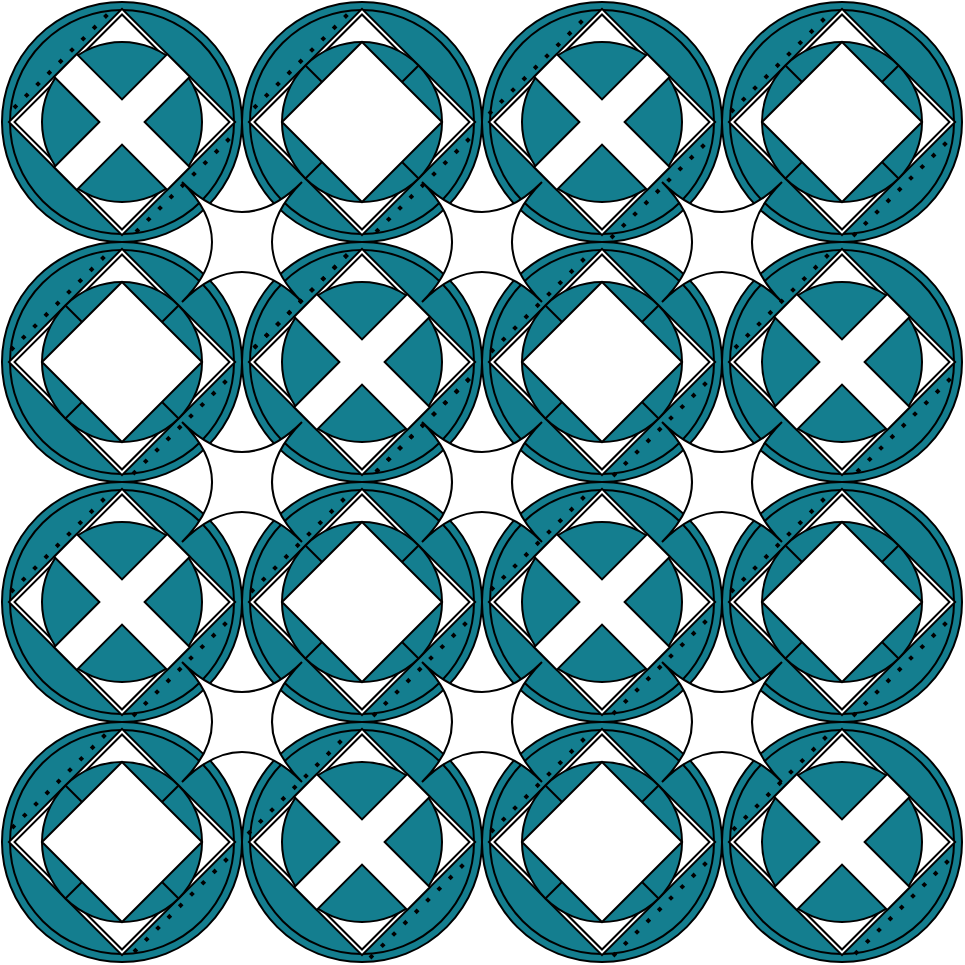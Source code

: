 <mxfile>
    <diagram id="x4PeXDMpPe7UOGJeChwj" name="Page-1">
        <mxGraphModel dx="650" dy="478" grid="1" gridSize="10" guides="1" tooltips="1" connect="1" arrows="1" fold="1" page="1" pageScale="1" pageWidth="827" pageHeight="1169" math="0" shadow="0">
            <root>
                <mxCell id="0"/>
                <mxCell id="1" parent="0"/>
                <mxCell id="17" value="" style="ellipse;shape=doubleEllipse;whiteSpace=wrap;html=1;aspect=fixed;fillColor=#147E8F;" vertex="1" parent="1">
                    <mxGeometry x="80" y="680" width="120" height="120" as="geometry"/>
                </mxCell>
                <mxCell id="18" value="" style="shape=ext;double=1;whiteSpace=wrap;html=1;aspect=fixed;rotation=-45;" vertex="1" parent="1">
                    <mxGeometry x="100" y="700" width="80" height="80" as="geometry"/>
                </mxCell>
                <mxCell id="20" value="" style="ellipse;shape=doubleEllipse;whiteSpace=wrap;html=1;aspect=fixed;fillColor=#147E8F;" vertex="1" parent="1">
                    <mxGeometry x="200" y="680" width="120" height="120" as="geometry"/>
                </mxCell>
                <mxCell id="21" value="" style="shape=ext;double=1;whiteSpace=wrap;html=1;aspect=fixed;rotation=-45;" vertex="1" parent="1">
                    <mxGeometry x="220" y="700" width="80" height="80" as="geometry"/>
                </mxCell>
                <mxCell id="22" value="" style="ellipse;shape=doubleEllipse;whiteSpace=wrap;html=1;aspect=fixed;fillColor=#147E8F;" vertex="1" parent="1">
                    <mxGeometry x="320" y="680" width="120" height="120" as="geometry"/>
                </mxCell>
                <mxCell id="23" value="" style="shape=ext;double=1;whiteSpace=wrap;html=1;aspect=fixed;rotation=-45;" vertex="1" parent="1">
                    <mxGeometry x="340" y="700" width="80" height="80" as="geometry"/>
                </mxCell>
                <mxCell id="24" value="" style="ellipse;shape=doubleEllipse;whiteSpace=wrap;html=1;aspect=fixed;fillColor=#147E8F;" vertex="1" parent="1">
                    <mxGeometry x="440" y="680" width="120" height="120" as="geometry"/>
                </mxCell>
                <mxCell id="25" value="" style="shape=ext;double=1;whiteSpace=wrap;html=1;aspect=fixed;rotation=-45;" vertex="1" parent="1">
                    <mxGeometry x="460" y="700" width="80" height="80" as="geometry"/>
                </mxCell>
                <mxCell id="26" value="" style="ellipse;shape=doubleEllipse;whiteSpace=wrap;html=1;aspect=fixed;fillColor=#147E8F;" vertex="1" parent="1">
                    <mxGeometry x="80" y="800" width="120" height="120" as="geometry"/>
                </mxCell>
                <mxCell id="27" value="" style="shape=ext;double=1;whiteSpace=wrap;html=1;aspect=fixed;rotation=-45;" vertex="1" parent="1">
                    <mxGeometry x="100" y="820" width="80" height="80" as="geometry"/>
                </mxCell>
                <mxCell id="28" value="" style="ellipse;shape=doubleEllipse;whiteSpace=wrap;html=1;aspect=fixed;fillColor=#147E8F;" vertex="1" parent="1">
                    <mxGeometry x="200" y="800" width="120" height="120" as="geometry"/>
                </mxCell>
                <mxCell id="29" value="" style="shape=ext;double=1;whiteSpace=wrap;html=1;aspect=fixed;rotation=-45;" vertex="1" parent="1">
                    <mxGeometry x="220" y="820" width="80" height="80" as="geometry"/>
                </mxCell>
                <mxCell id="30" value="" style="ellipse;shape=doubleEllipse;whiteSpace=wrap;html=1;aspect=fixed;fillColor=#147E8F;" vertex="1" parent="1">
                    <mxGeometry x="320" y="800" width="120" height="120" as="geometry"/>
                </mxCell>
                <mxCell id="31" value="" style="shape=ext;double=1;whiteSpace=wrap;html=1;aspect=fixed;rotation=-45;" vertex="1" parent="1">
                    <mxGeometry x="340" y="820" width="80" height="80" as="geometry"/>
                </mxCell>
                <mxCell id="32" value="" style="ellipse;shape=doubleEllipse;whiteSpace=wrap;html=1;aspect=fixed;fillColor=#147E8F;" vertex="1" parent="1">
                    <mxGeometry x="440" y="800" width="120" height="120" as="geometry"/>
                </mxCell>
                <mxCell id="33" value="" style="shape=ext;double=1;whiteSpace=wrap;html=1;aspect=fixed;rotation=-45;" vertex="1" parent="1">
                    <mxGeometry x="460" y="820" width="80" height="80" as="geometry"/>
                </mxCell>
                <mxCell id="34" value="" style="ellipse;shape=doubleEllipse;whiteSpace=wrap;html=1;aspect=fixed;fillColor=#147E8F;" vertex="1" parent="1">
                    <mxGeometry x="80" y="920" width="120" height="120" as="geometry"/>
                </mxCell>
                <mxCell id="35" value="" style="shape=ext;double=1;whiteSpace=wrap;html=1;aspect=fixed;rotation=-45;" vertex="1" parent="1">
                    <mxGeometry x="100" y="940" width="80" height="80" as="geometry"/>
                </mxCell>
                <mxCell id="36" value="" style="ellipse;shape=doubleEllipse;whiteSpace=wrap;html=1;aspect=fixed;fillColor=#147E8F;" vertex="1" parent="1">
                    <mxGeometry x="200" y="920" width="120" height="120" as="geometry"/>
                </mxCell>
                <mxCell id="37" value="" style="shape=ext;double=1;whiteSpace=wrap;html=1;aspect=fixed;rotation=-45;" vertex="1" parent="1">
                    <mxGeometry x="220" y="940" width="80" height="80" as="geometry"/>
                </mxCell>
                <mxCell id="38" value="" style="ellipse;shape=doubleEllipse;whiteSpace=wrap;html=1;aspect=fixed;fillColor=#147E8F;" vertex="1" parent="1">
                    <mxGeometry x="320" y="920" width="120" height="120" as="geometry"/>
                </mxCell>
                <mxCell id="39" value="" style="shape=ext;double=1;whiteSpace=wrap;html=1;aspect=fixed;rotation=-45;" vertex="1" parent="1">
                    <mxGeometry x="340" y="940" width="80" height="80" as="geometry"/>
                </mxCell>
                <mxCell id="40" value="" style="ellipse;shape=doubleEllipse;whiteSpace=wrap;html=1;aspect=fixed;fillColor=#147E8F;" vertex="1" parent="1">
                    <mxGeometry x="440" y="920" width="120" height="120" as="geometry"/>
                </mxCell>
                <mxCell id="41" value="" style="shape=ext;double=1;whiteSpace=wrap;html=1;aspect=fixed;rotation=-45;" vertex="1" parent="1">
                    <mxGeometry x="460" y="940" width="80" height="80" as="geometry"/>
                </mxCell>
                <mxCell id="42" value="" style="ellipse;shape=doubleEllipse;whiteSpace=wrap;html=1;aspect=fixed;fillColor=#147E8F;" vertex="1" parent="1">
                    <mxGeometry x="80" y="1040" width="120" height="120" as="geometry"/>
                </mxCell>
                <mxCell id="43" value="" style="shape=ext;double=1;whiteSpace=wrap;html=1;aspect=fixed;rotation=-45;" vertex="1" parent="1">
                    <mxGeometry x="100" y="1060" width="80" height="80" as="geometry"/>
                </mxCell>
                <mxCell id="44" value="" style="ellipse;shape=doubleEllipse;whiteSpace=wrap;html=1;aspect=fixed;fillColor=#147E8F;" vertex="1" parent="1">
                    <mxGeometry x="200" y="1040" width="120" height="120" as="geometry"/>
                </mxCell>
                <mxCell id="45" value="" style="shape=ext;double=1;whiteSpace=wrap;html=1;aspect=fixed;rotation=-45;" vertex="1" parent="1">
                    <mxGeometry x="220" y="1060" width="80" height="80" as="geometry"/>
                </mxCell>
                <mxCell id="46" value="" style="ellipse;shape=doubleEllipse;whiteSpace=wrap;html=1;aspect=fixed;fillColor=#147E8F;" vertex="1" parent="1">
                    <mxGeometry x="320" y="1040" width="120" height="120" as="geometry"/>
                </mxCell>
                <mxCell id="47" value="" style="shape=ext;double=1;whiteSpace=wrap;html=1;aspect=fixed;rotation=-45;" vertex="1" parent="1">
                    <mxGeometry x="340" y="1060" width="80" height="80" as="geometry"/>
                </mxCell>
                <mxCell id="48" value="" style="ellipse;shape=doubleEllipse;whiteSpace=wrap;html=1;aspect=fixed;fillColor=#147E8F;" vertex="1" parent="1">
                    <mxGeometry x="440" y="1040" width="120" height="120" as="geometry"/>
                </mxCell>
                <mxCell id="49" value="" style="shape=ext;double=1;whiteSpace=wrap;html=1;aspect=fixed;rotation=-45;" vertex="1" parent="1">
                    <mxGeometry x="460" y="1060" width="80" height="80" as="geometry"/>
                </mxCell>
                <mxCell id="50" value="" style="shape=switch;whiteSpace=wrap;html=1;fillColor=#FFFFFF;" vertex="1" parent="1">
                    <mxGeometry x="170" y="770" width="60" height="60" as="geometry"/>
                </mxCell>
                <mxCell id="51" value="" style="shape=switch;whiteSpace=wrap;html=1;fillColor=#FFFFFF;" vertex="1" parent="1">
                    <mxGeometry x="290" y="770" width="60" height="60" as="geometry"/>
                </mxCell>
                <mxCell id="52" value="" style="shape=switch;whiteSpace=wrap;html=1;fillColor=#FFFFFF;" vertex="1" parent="1">
                    <mxGeometry x="410" y="770" width="60" height="60" as="geometry"/>
                </mxCell>
                <mxCell id="53" value="" style="shape=switch;whiteSpace=wrap;html=1;fillColor=#FFFFFF;" vertex="1" parent="1">
                    <mxGeometry x="170" y="890" width="60" height="60" as="geometry"/>
                </mxCell>
                <mxCell id="54" value="" style="shape=switch;whiteSpace=wrap;html=1;fillColor=#FFFFFF;" vertex="1" parent="1">
                    <mxGeometry x="290" y="890" width="60" height="60" as="geometry"/>
                </mxCell>
                <mxCell id="55" value="" style="shape=switch;whiteSpace=wrap;html=1;fillColor=#FFFFFF;" vertex="1" parent="1">
                    <mxGeometry x="410" y="890" width="60" height="60" as="geometry"/>
                </mxCell>
                <mxCell id="56" value="" style="shape=switch;whiteSpace=wrap;html=1;fillColor=#FFFFFF;" vertex="1" parent="1">
                    <mxGeometry x="170" y="1010" width="60" height="60" as="geometry"/>
                </mxCell>
                <mxCell id="57" value="" style="shape=switch;whiteSpace=wrap;html=1;fillColor=#FFFFFF;" vertex="1" parent="1">
                    <mxGeometry x="290" y="1010" width="60" height="60" as="geometry"/>
                </mxCell>
                <mxCell id="58" value="" style="shape=switch;whiteSpace=wrap;html=1;fillColor=#FFFFFF;" vertex="1" parent="1">
                    <mxGeometry x="410" y="1010" width="60" height="60" as="geometry"/>
                </mxCell>
                <mxCell id="59" value="" style="shape=sumEllipse;perimeter=ellipsePerimeter;whiteSpace=wrap;html=1;backgroundOutline=1;fillColor=#147E8F;" vertex="1" parent="1">
                    <mxGeometry x="100" y="700" width="80" height="80" as="geometry"/>
                </mxCell>
                <mxCell id="60" value="" style="shape=sumEllipse;perimeter=ellipsePerimeter;whiteSpace=wrap;html=1;backgroundOutline=1;fillColor=#147E8F;" vertex="1" parent="1">
                    <mxGeometry x="220" y="700" width="80" height="80" as="geometry"/>
                </mxCell>
                <mxCell id="61" value="" style="shape=sumEllipse;perimeter=ellipsePerimeter;whiteSpace=wrap;html=1;backgroundOutline=1;fillColor=#147E8F;" vertex="1" parent="1">
                    <mxGeometry x="340" y="700" width="80" height="80" as="geometry"/>
                </mxCell>
                <mxCell id="62" value="" style="shape=sumEllipse;perimeter=ellipsePerimeter;whiteSpace=wrap;html=1;backgroundOutline=1;fillColor=#147E8F;" vertex="1" parent="1">
                    <mxGeometry x="460" y="700" width="80" height="80" as="geometry"/>
                </mxCell>
                <mxCell id="63" value="" style="shape=sumEllipse;perimeter=ellipsePerimeter;whiteSpace=wrap;html=1;backgroundOutline=1;fillColor=#147E8F;" vertex="1" parent="1">
                    <mxGeometry x="100" y="820" width="80" height="80" as="geometry"/>
                </mxCell>
                <mxCell id="64" value="" style="shape=sumEllipse;perimeter=ellipsePerimeter;whiteSpace=wrap;html=1;backgroundOutline=1;fillColor=#147E8F;" vertex="1" parent="1">
                    <mxGeometry x="220" y="820" width="80" height="80" as="geometry"/>
                </mxCell>
                <mxCell id="65" value="" style="shape=sumEllipse;perimeter=ellipsePerimeter;whiteSpace=wrap;html=1;backgroundOutline=1;fillColor=#147E8F;" vertex="1" parent="1">
                    <mxGeometry x="340" y="820" width="80" height="80" as="geometry"/>
                </mxCell>
                <mxCell id="66" value="" style="shape=sumEllipse;perimeter=ellipsePerimeter;whiteSpace=wrap;html=1;backgroundOutline=1;fillColor=#147E8F;" vertex="1" parent="1">
                    <mxGeometry x="460" y="820" width="80" height="80" as="geometry"/>
                </mxCell>
                <mxCell id="67" value="" style="shape=sumEllipse;perimeter=ellipsePerimeter;whiteSpace=wrap;html=1;backgroundOutline=1;fillColor=#147E8F;" vertex="1" parent="1">
                    <mxGeometry x="100" y="940" width="80" height="80" as="geometry"/>
                </mxCell>
                <mxCell id="68" value="" style="shape=sumEllipse;perimeter=ellipsePerimeter;whiteSpace=wrap;html=1;backgroundOutline=1;fillColor=#147E8F;" vertex="1" parent="1">
                    <mxGeometry x="220" y="940" width="80" height="80" as="geometry"/>
                </mxCell>
                <mxCell id="69" value="" style="shape=sumEllipse;perimeter=ellipsePerimeter;whiteSpace=wrap;html=1;backgroundOutline=1;fillColor=#147E8F;" vertex="1" parent="1">
                    <mxGeometry x="340" y="940" width="80" height="80" as="geometry"/>
                </mxCell>
                <mxCell id="70" value="" style="shape=sumEllipse;perimeter=ellipsePerimeter;whiteSpace=wrap;html=1;backgroundOutline=1;fillColor=#147E8F;" vertex="1" parent="1">
                    <mxGeometry x="460" y="940" width="80" height="80" as="geometry"/>
                </mxCell>
                <mxCell id="71" value="" style="shape=sumEllipse;perimeter=ellipsePerimeter;whiteSpace=wrap;html=1;backgroundOutline=1;fillColor=#147E8F;" vertex="1" parent="1">
                    <mxGeometry x="100" y="1060" width="80" height="80" as="geometry"/>
                </mxCell>
                <mxCell id="72" value="" style="shape=sumEllipse;perimeter=ellipsePerimeter;whiteSpace=wrap;html=1;backgroundOutline=1;fillColor=#147E8F;" vertex="1" parent="1">
                    <mxGeometry x="220" y="1060" width="80" height="80" as="geometry"/>
                </mxCell>
                <mxCell id="73" value="" style="shape=sumEllipse;perimeter=ellipsePerimeter;whiteSpace=wrap;html=1;backgroundOutline=1;fillColor=#147E8F;" vertex="1" parent="1">
                    <mxGeometry x="340" y="1060" width="80" height="80" as="geometry"/>
                </mxCell>
                <mxCell id="74" value="" style="shape=sumEllipse;perimeter=ellipsePerimeter;whiteSpace=wrap;html=1;backgroundOutline=1;fillColor=#147E8F;" vertex="1" parent="1">
                    <mxGeometry x="460" y="1060" width="80" height="80" as="geometry"/>
                </mxCell>
                <mxCell id="75" value="" style="endArrow=none;dashed=1;html=1;dashPattern=1 3;strokeWidth=2;" edge="1" parent="1">
                    <mxGeometry width="50" height="50" relative="1" as="geometry">
                        <mxPoint x="86" y="733" as="sourcePoint"/>
                        <mxPoint x="136" y="683" as="targetPoint"/>
                    </mxGeometry>
                </mxCell>
                <mxCell id="76" value="" style="endArrow=none;dashed=1;html=1;dashPattern=1 3;strokeWidth=2;" edge="1" parent="1">
                    <mxGeometry width="50" height="50" relative="1" as="geometry">
                        <mxPoint x="147" y="795" as="sourcePoint"/>
                        <mxPoint x="197" y="745" as="targetPoint"/>
                    </mxGeometry>
                </mxCell>
                <mxCell id="77" value="" style="endArrow=none;dashed=1;html=1;dashPattern=1 3;strokeWidth=2;" edge="1" parent="1">
                    <mxGeometry width="50" height="50" relative="1" as="geometry">
                        <mxPoint x="206" y="733" as="sourcePoint"/>
                        <mxPoint x="256" y="683" as="targetPoint"/>
                    </mxGeometry>
                </mxCell>
                <mxCell id="78" value="" style="endArrow=none;dashed=1;html=1;dashPattern=1 3;strokeWidth=2;" edge="1" parent="1">
                    <mxGeometry width="50" height="50" relative="1" as="geometry">
                        <mxPoint x="267" y="795" as="sourcePoint"/>
                        <mxPoint x="317" y="745" as="targetPoint"/>
                    </mxGeometry>
                </mxCell>
                <mxCell id="79" value="" style="endArrow=none;dashed=1;html=1;dashPattern=1 3;strokeWidth=2;" edge="1" parent="1">
                    <mxGeometry width="50" height="50" relative="1" as="geometry">
                        <mxPoint x="323.5" y="736" as="sourcePoint"/>
                        <mxPoint x="373.5" y="686" as="targetPoint"/>
                    </mxGeometry>
                </mxCell>
                <mxCell id="80" value="" style="endArrow=none;dashed=1;html=1;dashPattern=1 3;strokeWidth=2;" edge="1" parent="1">
                    <mxGeometry width="50" height="50" relative="1" as="geometry">
                        <mxPoint x="384.5" y="798" as="sourcePoint"/>
                        <mxPoint x="434.5" y="748" as="targetPoint"/>
                    </mxGeometry>
                </mxCell>
                <mxCell id="84" value="" style="endArrow=none;dashed=1;html=1;dashPattern=1 3;strokeWidth=2;" edge="1" parent="1">
                    <mxGeometry width="50" height="50" relative="1" as="geometry">
                        <mxPoint x="444.5" y="735" as="sourcePoint"/>
                        <mxPoint x="494.5" y="685" as="targetPoint"/>
                    </mxGeometry>
                </mxCell>
                <mxCell id="85" value="" style="endArrow=none;dashed=1;html=1;dashPattern=1 3;strokeWidth=2;" edge="1" parent="1">
                    <mxGeometry width="50" height="50" relative="1" as="geometry">
                        <mxPoint x="505.5" y="797" as="sourcePoint"/>
                        <mxPoint x="555.5" y="747" as="targetPoint"/>
                    </mxGeometry>
                </mxCell>
                <mxCell id="86" value="" style="endArrow=none;dashed=1;html=1;dashPattern=1 3;strokeWidth=2;" edge="1" parent="1">
                    <mxGeometry width="50" height="50" relative="1" as="geometry">
                        <mxPoint x="84.5" y="854" as="sourcePoint"/>
                        <mxPoint x="134.5" y="804" as="targetPoint"/>
                    </mxGeometry>
                </mxCell>
                <mxCell id="87" value="" style="endArrow=none;dashed=1;html=1;dashPattern=1 3;strokeWidth=2;" edge="1" parent="1">
                    <mxGeometry width="50" height="50" relative="1" as="geometry">
                        <mxPoint x="145.5" y="916" as="sourcePoint"/>
                        <mxPoint x="195.5" y="866" as="targetPoint"/>
                    </mxGeometry>
                </mxCell>
                <mxCell id="88" value="" style="endArrow=none;dashed=1;html=1;dashPattern=1 3;strokeWidth=2;" edge="1" parent="1">
                    <mxGeometry width="50" height="50" relative="1" as="geometry">
                        <mxPoint x="206" y="853" as="sourcePoint"/>
                        <mxPoint x="256" y="803" as="targetPoint"/>
                    </mxGeometry>
                </mxCell>
                <mxCell id="89" value="" style="endArrow=none;dashed=1;html=1;dashPattern=1 3;strokeWidth=2;" edge="1" parent="1">
                    <mxGeometry width="50" height="50" relative="1" as="geometry">
                        <mxPoint x="267" y="915" as="sourcePoint"/>
                        <mxPoint x="317" y="865" as="targetPoint"/>
                    </mxGeometry>
                </mxCell>
                <mxCell id="90" value="" style="endArrow=none;dashed=1;html=1;dashPattern=1 3;strokeWidth=2;" edge="1" parent="1">
                    <mxGeometry width="50" height="50" relative="1" as="geometry">
                        <mxPoint x="324.5" y="855" as="sourcePoint"/>
                        <mxPoint x="374.5" y="805" as="targetPoint"/>
                    </mxGeometry>
                </mxCell>
                <mxCell id="91" value="" style="endArrow=none;dashed=1;html=1;dashPattern=1 3;strokeWidth=2;" edge="1" parent="1">
                    <mxGeometry width="50" height="50" relative="1" as="geometry">
                        <mxPoint x="385.5" y="917" as="sourcePoint"/>
                        <mxPoint x="435.5" y="867" as="targetPoint"/>
                    </mxGeometry>
                </mxCell>
                <mxCell id="92" value="" style="endArrow=none;dashed=1;html=1;dashPattern=1 3;strokeWidth=2;" edge="1" parent="1">
                    <mxGeometry width="50" height="50" relative="1" as="geometry">
                        <mxPoint x="446.5" y="853" as="sourcePoint"/>
                        <mxPoint x="496.5" y="803" as="targetPoint"/>
                    </mxGeometry>
                </mxCell>
                <mxCell id="93" value="" style="endArrow=none;dashed=1;html=1;dashPattern=1 3;strokeWidth=2;" edge="1" parent="1">
                    <mxGeometry width="50" height="50" relative="1" as="geometry">
                        <mxPoint x="507.5" y="915" as="sourcePoint"/>
                        <mxPoint x="557.5" y="865" as="targetPoint"/>
                    </mxGeometry>
                </mxCell>
                <mxCell id="94" value="" style="endArrow=none;dashed=1;html=1;dashPattern=1 3;strokeWidth=2;" edge="1" parent="1">
                    <mxGeometry width="50" height="50" relative="1" as="geometry">
                        <mxPoint x="84.5" y="975" as="sourcePoint"/>
                        <mxPoint x="134.5" y="925" as="targetPoint"/>
                    </mxGeometry>
                </mxCell>
                <mxCell id="95" value="" style="endArrow=none;dashed=1;html=1;dashPattern=1 3;strokeWidth=2;" edge="1" parent="1">
                    <mxGeometry width="50" height="50" relative="1" as="geometry">
                        <mxPoint x="145.5" y="1037" as="sourcePoint"/>
                        <mxPoint x="195.5" y="987" as="targetPoint"/>
                    </mxGeometry>
                </mxCell>
                <mxCell id="96" value="" style="endArrow=none;dashed=1;html=1;dashPattern=1 3;strokeWidth=2;" edge="1" parent="1">
                    <mxGeometry width="50" height="50" relative="1" as="geometry">
                        <mxPoint x="204.5" y="975" as="sourcePoint"/>
                        <mxPoint x="254.5" y="925" as="targetPoint"/>
                    </mxGeometry>
                </mxCell>
                <mxCell id="97" value="" style="endArrow=none;dashed=1;html=1;dashPattern=1 3;strokeWidth=2;" edge="1" parent="1">
                    <mxGeometry width="50" height="50" relative="1" as="geometry">
                        <mxPoint x="265.5" y="1037" as="sourcePoint"/>
                        <mxPoint x="315.5" y="987" as="targetPoint"/>
                    </mxGeometry>
                </mxCell>
                <mxCell id="98" value="" style="endArrow=none;dashed=1;html=1;dashPattern=1 3;strokeWidth=2;" edge="1" parent="1">
                    <mxGeometry width="50" height="50" relative="1" as="geometry">
                        <mxPoint x="324.5" y="974" as="sourcePoint"/>
                        <mxPoint x="374.5" y="924" as="targetPoint"/>
                    </mxGeometry>
                </mxCell>
                <mxCell id="99" value="" style="endArrow=none;dashed=1;html=1;dashPattern=1 3;strokeWidth=2;" edge="1" parent="1">
                    <mxGeometry width="50" height="50" relative="1" as="geometry">
                        <mxPoint x="385.5" y="1036" as="sourcePoint"/>
                        <mxPoint x="435.5" y="986" as="targetPoint"/>
                    </mxGeometry>
                </mxCell>
                <mxCell id="100" value="" style="endArrow=none;dashed=1;html=1;dashPattern=1 3;strokeWidth=2;" edge="1" parent="1">
                    <mxGeometry width="50" height="50" relative="1" as="geometry">
                        <mxPoint x="444.5" y="975" as="sourcePoint"/>
                        <mxPoint x="494.5" y="925" as="targetPoint"/>
                    </mxGeometry>
                </mxCell>
                <mxCell id="101" value="" style="endArrow=none;dashed=1;html=1;dashPattern=1 3;strokeWidth=2;" edge="1" parent="1">
                    <mxGeometry width="50" height="50" relative="1" as="geometry">
                        <mxPoint x="505.5" y="1037" as="sourcePoint"/>
                        <mxPoint x="555.5" y="987" as="targetPoint"/>
                    </mxGeometry>
                </mxCell>
                <mxCell id="104" value="" style="endArrow=none;dashed=1;html=1;dashPattern=1 3;strokeWidth=2;" edge="1" parent="1">
                    <mxGeometry width="50" height="50" relative="1" as="geometry">
                        <mxPoint x="85" y="1093" as="sourcePoint"/>
                        <mxPoint x="135" y="1043" as="targetPoint"/>
                    </mxGeometry>
                </mxCell>
                <mxCell id="105" value="" style="endArrow=none;dashed=1;html=1;dashPattern=1 3;strokeWidth=2;" edge="1" parent="1">
                    <mxGeometry width="50" height="50" relative="1" as="geometry">
                        <mxPoint x="146" y="1155" as="sourcePoint"/>
                        <mxPoint x="196" y="1105" as="targetPoint"/>
                    </mxGeometry>
                </mxCell>
                <mxCell id="106" value="" style="endArrow=none;dashed=1;html=1;dashPattern=1 3;strokeWidth=2;" edge="1" parent="1">
                    <mxGeometry width="50" height="50" relative="1" as="geometry">
                        <mxPoint x="206" y="853" as="sourcePoint"/>
                        <mxPoint x="256" y="803" as="targetPoint"/>
                    </mxGeometry>
                </mxCell>
                <mxCell id="107" value="" style="endArrow=none;dashed=1;html=1;dashPattern=1 3;strokeWidth=2;" edge="1" parent="1">
                    <mxGeometry width="50" height="50" relative="1" as="geometry">
                        <mxPoint x="267" y="915" as="sourcePoint"/>
                        <mxPoint x="317" y="865" as="targetPoint"/>
                    </mxGeometry>
                </mxCell>
                <mxCell id="109" value="" style="endArrow=none;dashed=1;html=1;dashPattern=1 3;strokeWidth=2;" edge="1" parent="1">
                    <mxGeometry width="50" height="50" relative="1" as="geometry">
                        <mxPoint x="203" y="1096" as="sourcePoint"/>
                        <mxPoint x="253" y="1046" as="targetPoint"/>
                    </mxGeometry>
                </mxCell>
                <mxCell id="110" value="" style="endArrow=none;dashed=1;html=1;dashPattern=1 3;strokeWidth=2;" edge="1" parent="1">
                    <mxGeometry width="50" height="50" relative="1" as="geometry">
                        <mxPoint x="264" y="1158" as="sourcePoint"/>
                        <mxPoint x="314" y="1108" as="targetPoint"/>
                    </mxGeometry>
                </mxCell>
                <mxCell id="111" value="" style="endArrow=none;dashed=1;html=1;dashPattern=1 3;strokeWidth=2;" edge="1" parent="1">
                    <mxGeometry width="50" height="50" relative="1" as="geometry">
                        <mxPoint x="324.5" y="1095" as="sourcePoint"/>
                        <mxPoint x="374.5" y="1045" as="targetPoint"/>
                    </mxGeometry>
                </mxCell>
                <mxCell id="112" value="" style="endArrow=none;dashed=1;html=1;dashPattern=1 3;strokeWidth=2;" edge="1" parent="1">
                    <mxGeometry width="50" height="50" relative="1" as="geometry">
                        <mxPoint x="385.5" y="1157" as="sourcePoint"/>
                        <mxPoint x="435.5" y="1107" as="targetPoint"/>
                    </mxGeometry>
                </mxCell>
                <mxCell id="113" value="" style="endArrow=none;dashed=1;html=1;dashPattern=1 3;strokeWidth=2;" edge="1" parent="1">
                    <mxGeometry width="50" height="50" relative="1" as="geometry">
                        <mxPoint x="445.5" y="1094" as="sourcePoint"/>
                        <mxPoint x="495.5" y="1044" as="targetPoint"/>
                    </mxGeometry>
                </mxCell>
                <mxCell id="114" value="" style="endArrow=none;dashed=1;html=1;dashPattern=1 3;strokeWidth=2;" edge="1" parent="1">
                    <mxGeometry width="50" height="50" relative="1" as="geometry">
                        <mxPoint x="506.5" y="1156" as="sourcePoint"/>
                        <mxPoint x="556.5" y="1106" as="targetPoint"/>
                    </mxGeometry>
                </mxCell>
                <mxCell id="116" value="" style="shape=cross;whiteSpace=wrap;html=1;fillColor=#FFFFFF;rotation=45;" vertex="1" parent="1">
                    <mxGeometry x="220" y="1060" width="80" height="80" as="geometry"/>
                </mxCell>
                <mxCell id="117" value="" style="shape=cross;whiteSpace=wrap;html=1;fillColor=#FFFFFF;rotation=45;" vertex="1" parent="1">
                    <mxGeometry x="100" y="700" width="80" height="80" as="geometry"/>
                </mxCell>
                <mxCell id="118" value="" style="shape=cross;whiteSpace=wrap;html=1;fillColor=#FFFFFF;rotation=45;" vertex="1" parent="1">
                    <mxGeometry x="340" y="700" width="80" height="80" as="geometry"/>
                </mxCell>
                <mxCell id="120" value="" style="shape=cross;whiteSpace=wrap;html=1;fillColor=#FFFFFF;rotation=45;" vertex="1" parent="1">
                    <mxGeometry x="100" y="940" width="80" height="80" as="geometry"/>
                </mxCell>
                <mxCell id="121" value="" style="shape=cross;whiteSpace=wrap;html=1;fillColor=#FFFFFF;rotation=45;" vertex="1" parent="1">
                    <mxGeometry x="460" y="1060" width="80" height="80" as="geometry"/>
                </mxCell>
                <mxCell id="122" value="" style="shape=cross;whiteSpace=wrap;html=1;fillColor=#FFFFFF;rotation=45;" vertex="1" parent="1">
                    <mxGeometry x="340" y="940" width="80" height="80" as="geometry"/>
                </mxCell>
                <mxCell id="124" value="" style="shape=cross;whiteSpace=wrap;html=1;fillColor=#FFFFFF;rotation=45;" vertex="1" parent="1">
                    <mxGeometry x="220" y="820" width="80" height="80" as="geometry"/>
                </mxCell>
                <mxCell id="125" value="" style="shape=cross;whiteSpace=wrap;html=1;fillColor=#FFFFFF;rotation=45;" vertex="1" parent="1">
                    <mxGeometry x="460" y="820" width="80" height="80" as="geometry"/>
                </mxCell>
                <mxCell id="128" value="" style="rhombus;whiteSpace=wrap;html=1;fillColor=#FFFFFF;" vertex="1" parent="1">
                    <mxGeometry x="220" y="700" width="80" height="80" as="geometry"/>
                </mxCell>
                <mxCell id="129" value="" style="rhombus;whiteSpace=wrap;html=1;fillColor=#FFFFFF;" vertex="1" parent="1">
                    <mxGeometry x="100" y="820" width="80" height="80" as="geometry"/>
                </mxCell>
                <mxCell id="130" value="" style="rhombus;whiteSpace=wrap;html=1;fillColor=#FFFFFF;" vertex="1" parent="1">
                    <mxGeometry x="340" y="820" width="80" height="80" as="geometry"/>
                </mxCell>
                <mxCell id="131" value="" style="rhombus;whiteSpace=wrap;html=1;fillColor=#FFFFFF;" vertex="1" parent="1">
                    <mxGeometry x="460" y="700" width="80" height="80" as="geometry"/>
                </mxCell>
                <mxCell id="132" value="" style="rhombus;whiteSpace=wrap;html=1;fillColor=#FFFFFF;" vertex="1" parent="1">
                    <mxGeometry x="220" y="940" width="80" height="80" as="geometry"/>
                </mxCell>
                <mxCell id="133" value="" style="rhombus;whiteSpace=wrap;html=1;fillColor=#FFFFFF;" vertex="1" parent="1">
                    <mxGeometry x="460" y="940" width="80" height="80" as="geometry"/>
                </mxCell>
                <mxCell id="134" value="" style="rhombus;whiteSpace=wrap;html=1;fillColor=#FFFFFF;" vertex="1" parent="1">
                    <mxGeometry x="100" y="1060" width="80" height="80" as="geometry"/>
                </mxCell>
                <mxCell id="135" value="" style="rhombus;whiteSpace=wrap;html=1;fillColor=#FFFFFF;" vertex="1" parent="1">
                    <mxGeometry x="340" y="1060" width="80" height="80" as="geometry"/>
                </mxCell>
            </root>
        </mxGraphModel>
    </diagram>
</mxfile>